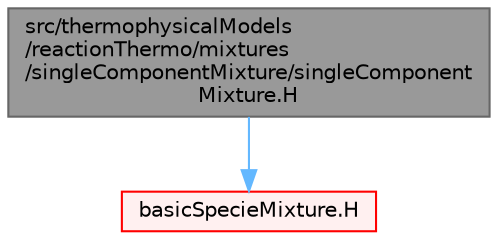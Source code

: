 digraph "src/thermophysicalModels/reactionThermo/mixtures/singleComponentMixture/singleComponentMixture.H"
{
 // LATEX_PDF_SIZE
  bgcolor="transparent";
  edge [fontname=Helvetica,fontsize=10,labelfontname=Helvetica,labelfontsize=10];
  node [fontname=Helvetica,fontsize=10,shape=box,height=0.2,width=0.4];
  Node1 [id="Node000001",label="src/thermophysicalModels\l/reactionThermo/mixtures\l/singleComponentMixture/singleComponent\lMixture.H",height=0.2,width=0.4,color="gray40", fillcolor="grey60", style="filled", fontcolor="black",tooltip=" "];
  Node1 -> Node2 [id="edge1_Node000001_Node000002",color="steelblue1",style="solid",tooltip=" "];
  Node2 [id="Node000002",label="basicSpecieMixture.H",height=0.2,width=0.4,color="red", fillcolor="#FFF0F0", style="filled",URL="$basicSpecieMixture_8H.html",tooltip=" "];
}
